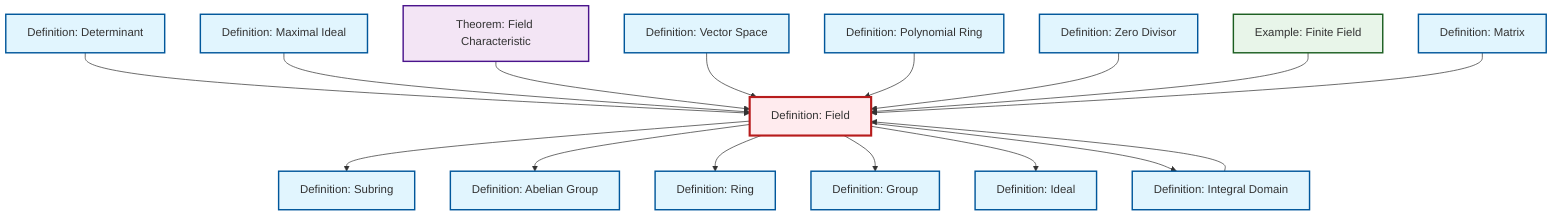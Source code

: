 graph TD
    classDef definition fill:#e1f5fe,stroke:#01579b,stroke-width:2px
    classDef theorem fill:#f3e5f5,stroke:#4a148c,stroke-width:2px
    classDef axiom fill:#fff3e0,stroke:#e65100,stroke-width:2px
    classDef example fill:#e8f5e9,stroke:#1b5e20,stroke-width:2px
    classDef current fill:#ffebee,stroke:#b71c1c,stroke-width:3px
    def-subring["Definition: Subring"]:::definition
    def-zero-divisor["Definition: Zero Divisor"]:::definition
    def-abelian-group["Definition: Abelian Group"]:::definition
    def-vector-space["Definition: Vector Space"]:::definition
    thm-field-characteristic["Theorem: Field Characteristic"]:::theorem
    def-polynomial-ring["Definition: Polynomial Ring"]:::definition
    def-group["Definition: Group"]:::definition
    def-maximal-ideal["Definition: Maximal Ideal"]:::definition
    ex-finite-field["Example: Finite Field"]:::example
    def-ring["Definition: Ring"]:::definition
    def-matrix["Definition: Matrix"]:::definition
    def-field["Definition: Field"]:::definition
    def-integral-domain["Definition: Integral Domain"]:::definition
    def-determinant["Definition: Determinant"]:::definition
    def-ideal["Definition: Ideal"]:::definition
    def-field --> def-subring
    def-determinant --> def-field
    def-maximal-ideal --> def-field
    def-integral-domain --> def-field
    def-field --> def-abelian-group
    def-field --> def-ring
    def-field --> def-group
    thm-field-characteristic --> def-field
    def-vector-space --> def-field
    def-field --> def-ideal
    def-field --> def-integral-domain
    def-polynomial-ring --> def-field
    def-zero-divisor --> def-field
    ex-finite-field --> def-field
    def-matrix --> def-field
    class def-field current